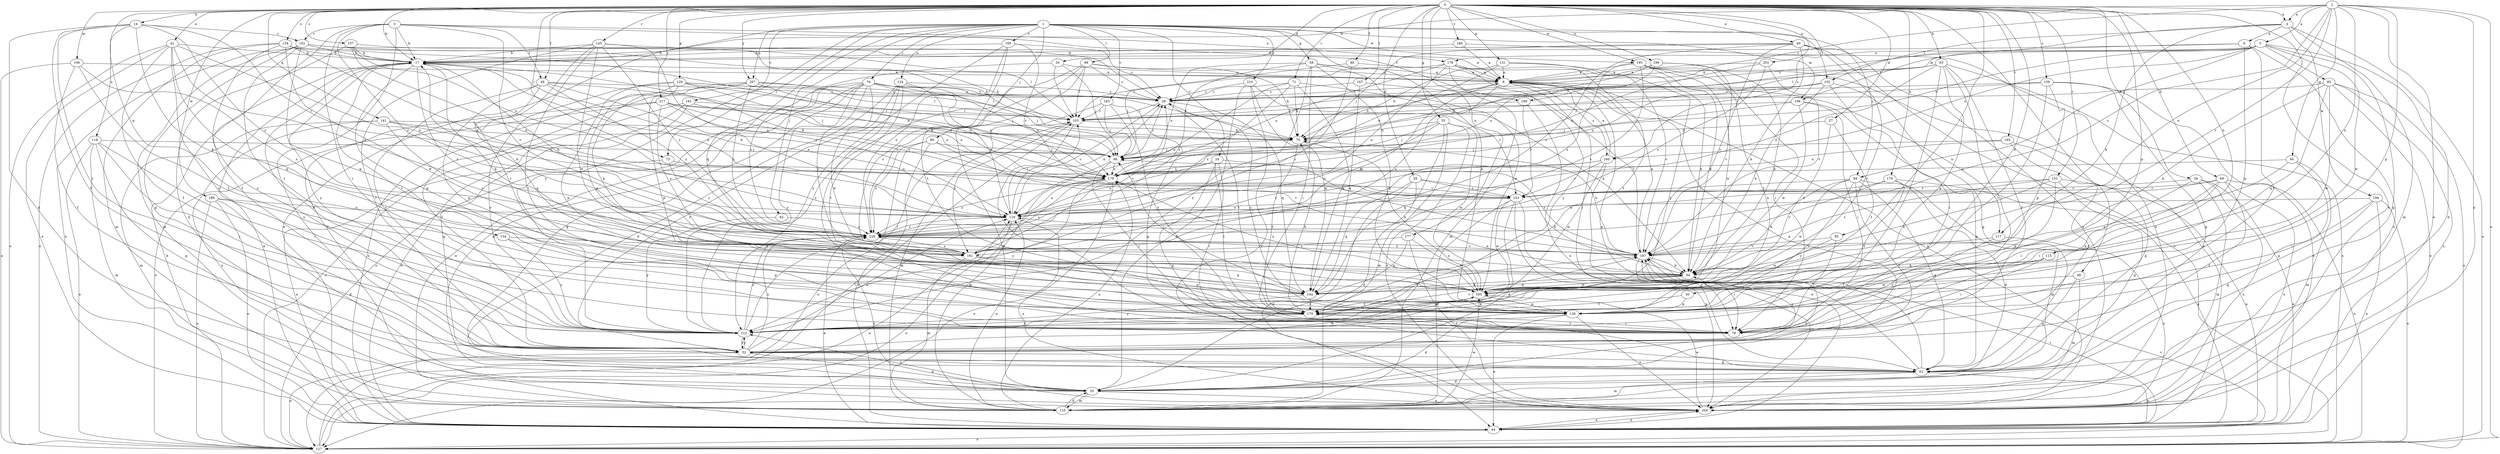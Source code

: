 strict digraph  {
0;
1;
2;
3;
4;
5;
6;
8;
14;
17;
24;
26;
27;
28;
29;
30;
34;
35;
40;
41;
44;
46;
48;
49;
52;
55;
58;
60;
61;
69;
70;
71;
73;
76;
78;
80;
82;
84;
85;
86;
93;
94;
95;
98;
102;
103;
106;
108;
110;
115;
117;
118;
119;
124;
127;
129;
131;
134;
136;
141;
144;
145;
151;
152;
153;
154;
157;
159;
160;
161;
165;
167;
169;
170;
174;
177;
178;
179;
180;
181;
183;
185;
187;
189;
193;
194;
195;
199;
201;
204;
207;
210;
212;
217;
220;
0 -> 4  [label=a];
0 -> 14  [label=b];
0 -> 17  [label=b];
0 -> 27  [label=d];
0 -> 28  [label=d];
0 -> 29  [label=d];
0 -> 30  [label=d];
0 -> 34  [label=d];
0 -> 40  [label=e];
0 -> 41  [label=e];
0 -> 46  [label=f];
0 -> 48  [label=f];
0 -> 49  [label=f];
0 -> 55  [label=g];
0 -> 69  [label=h];
0 -> 71  [label=i];
0 -> 73  [label=i];
0 -> 93  [label=k];
0 -> 95  [label=l];
0 -> 106  [label=m];
0 -> 115  [label=n];
0 -> 129  [label=p];
0 -> 131  [label=p];
0 -> 134  [label=p];
0 -> 136  [label=p];
0 -> 141  [label=q];
0 -> 145  [label=r];
0 -> 151  [label=r];
0 -> 154  [label=s];
0 -> 157  [label=s];
0 -> 159  [label=s];
0 -> 160  [label=s];
0 -> 165  [label=t];
0 -> 167  [label=t];
0 -> 174  [label=u];
0 -> 177  [label=u];
0 -> 180  [label=v];
0 -> 189  [label=w];
0 -> 193  [label=w];
0 -> 199  [label=x];
0 -> 201  [label=x];
0 -> 204  [label=x];
0 -> 207  [label=y];
0 -> 217  [label=z];
1 -> 24  [label=c];
1 -> 44  [label=e];
1 -> 58  [label=g];
1 -> 73  [label=i];
1 -> 76  [label=i];
1 -> 80  [label=j];
1 -> 82  [label=j];
1 -> 84  [label=j];
1 -> 98  [label=l];
1 -> 102  [label=l];
1 -> 108  [label=m];
1 -> 124  [label=o];
1 -> 136  [label=p];
1 -> 144  [label=q];
1 -> 181  [label=v];
1 -> 183  [label=v];
1 -> 185  [label=v];
1 -> 193  [label=w];
1 -> 207  [label=y];
1 -> 210  [label=y];
1 -> 212  [label=y];
2 -> 4  [label=a];
2 -> 5  [label=a];
2 -> 17  [label=b];
2 -> 26  [label=c];
2 -> 44  [label=e];
2 -> 60  [label=g];
2 -> 115  [label=n];
2 -> 117  [label=n];
2 -> 127  [label=o];
2 -> 136  [label=p];
2 -> 187  [label=v];
2 -> 204  [label=x];
2 -> 220  [label=z];
3 -> 17  [label=b];
3 -> 49  [label=f];
3 -> 52  [label=f];
3 -> 78  [label=i];
3 -> 152  [label=r];
3 -> 169  [label=t];
3 -> 178  [label=u];
3 -> 187  [label=v];
3 -> 204  [label=x];
3 -> 220  [label=z];
4 -> 6  [label=a];
4 -> 94  [label=k];
4 -> 102  [label=l];
4 -> 108  [label=m];
4 -> 110  [label=m];
4 -> 127  [label=o];
4 -> 194  [label=w];
5 -> 26  [label=c];
5 -> 35  [label=d];
5 -> 61  [label=g];
5 -> 70  [label=h];
5 -> 84  [label=j];
5 -> 85  [label=j];
5 -> 160  [label=s];
5 -> 169  [label=t];
5 -> 178  [label=u];
5 -> 195  [label=w];
6 -> 17  [label=b];
6 -> 78  [label=i];
6 -> 103  [label=l];
6 -> 136  [label=p];
6 -> 204  [label=x];
8 -> 26  [label=c];
8 -> 70  [label=h];
8 -> 78  [label=i];
8 -> 117  [label=n];
8 -> 160  [label=s];
8 -> 161  [label=s];
8 -> 204  [label=x];
14 -> 35  [label=d];
14 -> 52  [label=f];
14 -> 94  [label=k];
14 -> 118  [label=n];
14 -> 152  [label=r];
14 -> 153  [label=r];
14 -> 212  [label=y];
14 -> 220  [label=z];
17 -> 8  [label=a];
17 -> 44  [label=e];
17 -> 94  [label=k];
17 -> 119  [label=n];
17 -> 136  [label=p];
17 -> 161  [label=s];
17 -> 170  [label=t];
17 -> 212  [label=y];
24 -> 61  [label=g];
24 -> 78  [label=i];
24 -> 119  [label=n];
24 -> 170  [label=t];
24 -> 179  [label=u];
24 -> 187  [label=v];
26 -> 103  [label=l];
26 -> 119  [label=n];
26 -> 144  [label=q];
26 -> 170  [label=t];
27 -> 70  [label=h];
27 -> 94  [label=k];
27 -> 170  [label=t];
28 -> 35  [label=d];
28 -> 44  [label=e];
28 -> 94  [label=k];
28 -> 144  [label=q];
28 -> 153  [label=r];
29 -> 44  [label=e];
29 -> 78  [label=i];
29 -> 110  [label=m];
29 -> 153  [label=r];
29 -> 204  [label=x];
30 -> 136  [label=p];
30 -> 170  [label=t];
34 -> 8  [label=a];
34 -> 86  [label=j];
34 -> 103  [label=l];
34 -> 220  [label=z];
35 -> 8  [label=a];
35 -> 110  [label=m];
35 -> 204  [label=x];
35 -> 212  [label=y];
40 -> 17  [label=b];
40 -> 86  [label=j];
40 -> 94  [label=k];
40 -> 127  [label=o];
40 -> 170  [label=t];
40 -> 187  [label=v];
40 -> 204  [label=x];
40 -> 220  [label=z];
41 -> 17  [label=b];
41 -> 44  [label=e];
41 -> 52  [label=f];
41 -> 119  [label=n];
41 -> 127  [label=o];
41 -> 144  [label=q];
41 -> 212  [label=y];
41 -> 220  [label=z];
44 -> 127  [label=o];
44 -> 187  [label=v];
44 -> 204  [label=x];
46 -> 8  [label=a];
46 -> 86  [label=j];
46 -> 161  [label=s];
48 -> 61  [label=g];
48 -> 110  [label=m];
48 -> 195  [label=w];
49 -> 26  [label=c];
49 -> 86  [label=j];
49 -> 119  [label=n];
49 -> 136  [label=p];
49 -> 144  [label=q];
49 -> 212  [label=y];
49 -> 220  [label=z];
52 -> 17  [label=b];
52 -> 35  [label=d];
52 -> 61  [label=g];
52 -> 119  [label=n];
52 -> 127  [label=o];
52 -> 187  [label=v];
52 -> 195  [label=w];
52 -> 212  [label=y];
52 -> 220  [label=z];
55 -> 70  [label=h];
55 -> 86  [label=j];
55 -> 110  [label=m];
55 -> 144  [label=q];
55 -> 195  [label=w];
55 -> 204  [label=x];
55 -> 220  [label=z];
58 -> 8  [label=a];
58 -> 78  [label=i];
58 -> 136  [label=p];
58 -> 179  [label=u];
58 -> 195  [label=w];
58 -> 212  [label=y];
58 -> 220  [label=z];
60 -> 78  [label=i];
60 -> 110  [label=m];
60 -> 144  [label=q];
60 -> 179  [label=u];
61 -> 8  [label=a];
61 -> 35  [label=d];
61 -> 44  [label=e];
61 -> 110  [label=m];
61 -> 187  [label=v];
69 -> 52  [label=f];
69 -> 78  [label=i];
69 -> 119  [label=n];
69 -> 127  [label=o];
69 -> 136  [label=p];
69 -> 153  [label=r];
69 -> 204  [label=x];
70 -> 86  [label=j];
70 -> 170  [label=t];
71 -> 26  [label=c];
71 -> 70  [label=h];
71 -> 94  [label=k];
71 -> 119  [label=n];
71 -> 144  [label=q];
71 -> 220  [label=z];
73 -> 44  [label=e];
73 -> 179  [label=u];
73 -> 220  [label=z];
76 -> 26  [label=c];
76 -> 35  [label=d];
76 -> 44  [label=e];
76 -> 61  [label=g];
76 -> 70  [label=h];
76 -> 86  [label=j];
76 -> 127  [label=o];
76 -> 161  [label=s];
76 -> 179  [label=u];
76 -> 195  [label=w];
76 -> 212  [label=y];
78 -> 170  [label=t];
80 -> 44  [label=e];
80 -> 86  [label=j];
80 -> 127  [label=o];
80 -> 187  [label=v];
80 -> 220  [label=z];
82 -> 212  [label=y];
82 -> 220  [label=z];
84 -> 52  [label=f];
84 -> 61  [label=g];
84 -> 94  [label=k];
84 -> 110  [label=m];
84 -> 153  [label=r];
84 -> 195  [label=w];
84 -> 212  [label=y];
85 -> 26  [label=c];
85 -> 44  [label=e];
85 -> 94  [label=k];
85 -> 127  [label=o];
85 -> 144  [label=q];
85 -> 195  [label=w];
85 -> 204  [label=x];
86 -> 26  [label=c];
86 -> 78  [label=i];
86 -> 110  [label=m];
86 -> 179  [label=u];
93 -> 8  [label=a];
93 -> 52  [label=f];
93 -> 78  [label=i];
93 -> 103  [label=l];
93 -> 119  [label=n];
93 -> 127  [label=o];
93 -> 136  [label=p];
93 -> 170  [label=t];
94 -> 119  [label=n];
94 -> 144  [label=q];
94 -> 195  [label=w];
94 -> 220  [label=z];
95 -> 78  [label=i];
95 -> 187  [label=v];
95 -> 195  [label=w];
98 -> 8  [label=a];
98 -> 26  [label=c];
98 -> 70  [label=h];
98 -> 103  [label=l];
98 -> 161  [label=s];
98 -> 212  [label=y];
98 -> 220  [label=z];
102 -> 26  [label=c];
102 -> 61  [label=g];
102 -> 70  [label=h];
102 -> 78  [label=i];
102 -> 94  [label=k];
102 -> 179  [label=u];
103 -> 70  [label=h];
103 -> 78  [label=i];
103 -> 110  [label=m];
103 -> 161  [label=s];
106 -> 8  [label=a];
106 -> 52  [label=f];
106 -> 127  [label=o];
106 -> 161  [label=s];
106 -> 170  [label=t];
108 -> 61  [label=g];
108 -> 78  [label=i];
108 -> 86  [label=j];
108 -> 103  [label=l];
108 -> 195  [label=w];
110 -> 35  [label=d];
110 -> 119  [label=n];
110 -> 179  [label=u];
110 -> 195  [label=w];
115 -> 78  [label=i];
115 -> 94  [label=k];
115 -> 170  [label=t];
117 -> 187  [label=v];
117 -> 204  [label=x];
117 -> 212  [label=y];
118 -> 61  [label=g];
118 -> 78  [label=i];
118 -> 86  [label=j];
118 -> 110  [label=m];
118 -> 127  [label=o];
118 -> 212  [label=y];
119 -> 17  [label=b];
119 -> 26  [label=c];
119 -> 103  [label=l];
119 -> 127  [label=o];
119 -> 204  [label=x];
119 -> 220  [label=z];
124 -> 26  [label=c];
124 -> 35  [label=d];
124 -> 52  [label=f];
124 -> 78  [label=i];
124 -> 119  [label=n];
124 -> 170  [label=t];
124 -> 179  [label=u];
127 -> 17  [label=b];
127 -> 103  [label=l];
127 -> 119  [label=n];
127 -> 187  [label=v];
129 -> 26  [label=c];
129 -> 86  [label=j];
129 -> 94  [label=k];
129 -> 103  [label=l];
129 -> 136  [label=p];
129 -> 179  [label=u];
129 -> 195  [label=w];
129 -> 212  [label=y];
131 -> 8  [label=a];
131 -> 70  [label=h];
131 -> 94  [label=k];
131 -> 179  [label=u];
131 -> 212  [label=y];
134 -> 136  [label=p];
134 -> 161  [label=s];
134 -> 212  [label=y];
136 -> 26  [label=c];
136 -> 35  [label=d];
136 -> 44  [label=e];
136 -> 204  [label=x];
141 -> 70  [label=h];
141 -> 86  [label=j];
141 -> 110  [label=m];
141 -> 161  [label=s];
141 -> 179  [label=u];
141 -> 204  [label=x];
144 -> 86  [label=j];
144 -> 94  [label=k];
144 -> 170  [label=t];
144 -> 212  [label=y];
145 -> 17  [label=b];
145 -> 26  [label=c];
145 -> 52  [label=f];
145 -> 78  [label=i];
145 -> 119  [label=n];
145 -> 170  [label=t];
145 -> 195  [label=w];
145 -> 220  [label=z];
151 -> 44  [label=e];
151 -> 61  [label=g];
151 -> 94  [label=k];
151 -> 136  [label=p];
151 -> 153  [label=r];
151 -> 187  [label=v];
152 -> 17  [label=b];
152 -> 44  [label=e];
152 -> 61  [label=g];
152 -> 70  [label=h];
152 -> 103  [label=l];
152 -> 110  [label=m];
152 -> 144  [label=q];
152 -> 170  [label=t];
153 -> 17  [label=b];
153 -> 35  [label=d];
153 -> 61  [label=g];
153 -> 110  [label=m];
153 -> 119  [label=n];
153 -> 195  [label=w];
153 -> 204  [label=x];
154 -> 17  [label=b];
154 -> 70  [label=h];
154 -> 86  [label=j];
154 -> 110  [label=m];
154 -> 119  [label=n];
154 -> 127  [label=o];
154 -> 195  [label=w];
154 -> 212  [label=y];
157 -> 8  [label=a];
157 -> 17  [label=b];
157 -> 35  [label=d];
157 -> 119  [label=n];
157 -> 179  [label=u];
159 -> 26  [label=c];
159 -> 44  [label=e];
159 -> 61  [label=g];
159 -> 103  [label=l];
159 -> 136  [label=p];
159 -> 170  [label=t];
160 -> 8  [label=a];
160 -> 44  [label=e];
160 -> 153  [label=r];
160 -> 179  [label=u];
160 -> 195  [label=w];
160 -> 220  [label=z];
161 -> 8  [label=a];
161 -> 17  [label=b];
161 -> 26  [label=c];
161 -> 110  [label=m];
161 -> 136  [label=p];
161 -> 144  [label=q];
165 -> 52  [label=f];
165 -> 61  [label=g];
165 -> 86  [label=j];
165 -> 179  [label=u];
167 -> 26  [label=c];
167 -> 144  [label=q];
167 -> 187  [label=v];
169 -> 103  [label=l];
169 -> 153  [label=r];
169 -> 204  [label=x];
170 -> 70  [label=h];
170 -> 78  [label=i];
170 -> 187  [label=v];
170 -> 212  [label=y];
174 -> 35  [label=d];
174 -> 44  [label=e];
174 -> 153  [label=r];
174 -> 170  [label=t];
174 -> 187  [label=v];
177 -> 144  [label=q];
177 -> 161  [label=s];
177 -> 195  [label=w];
177 -> 204  [label=x];
178 -> 8  [label=a];
178 -> 103  [label=l];
178 -> 110  [label=m];
178 -> 119  [label=n];
178 -> 170  [label=t];
178 -> 179  [label=u];
178 -> 187  [label=v];
178 -> 212  [label=y];
179 -> 119  [label=n];
179 -> 127  [label=o];
179 -> 153  [label=r];
179 -> 161  [label=s];
179 -> 212  [label=y];
179 -> 220  [label=z];
180 -> 8  [label=a];
180 -> 17  [label=b];
180 -> 204  [label=x];
181 -> 44  [label=e];
181 -> 61  [label=g];
181 -> 103  [label=l];
181 -> 127  [label=o];
181 -> 179  [label=u];
183 -> 35  [label=d];
183 -> 61  [label=g];
183 -> 86  [label=j];
183 -> 103  [label=l];
183 -> 170  [label=t];
185 -> 17  [label=b];
185 -> 26  [label=c];
185 -> 153  [label=r];
185 -> 170  [label=t];
185 -> 212  [label=y];
185 -> 220  [label=z];
187 -> 8  [label=a];
187 -> 35  [label=d];
187 -> 70  [label=h];
187 -> 78  [label=i];
187 -> 86  [label=j];
187 -> 94  [label=k];
187 -> 220  [label=z];
189 -> 35  [label=d];
189 -> 44  [label=e];
189 -> 78  [label=i];
189 -> 119  [label=n];
189 -> 127  [label=o];
193 -> 8  [label=a];
193 -> 44  [label=e];
193 -> 78  [label=i];
193 -> 94  [label=k];
193 -> 161  [label=s];
193 -> 170  [label=t];
193 -> 195  [label=w];
193 -> 220  [label=z];
194 -> 44  [label=e];
194 -> 61  [label=g];
194 -> 119  [label=n];
194 -> 127  [label=o];
194 -> 136  [label=p];
195 -> 70  [label=h];
195 -> 136  [label=p];
195 -> 170  [label=t];
195 -> 179  [label=u];
199 -> 8  [label=a];
199 -> 86  [label=j];
199 -> 94  [label=k];
199 -> 179  [label=u];
199 -> 187  [label=v];
201 -> 8  [label=a];
201 -> 179  [label=u];
201 -> 187  [label=v];
201 -> 220  [label=z];
204 -> 44  [label=e];
204 -> 195  [label=w];
204 -> 220  [label=z];
207 -> 26  [label=c];
207 -> 44  [label=e];
207 -> 52  [label=f];
207 -> 103  [label=l];
207 -> 136  [label=p];
207 -> 179  [label=u];
207 -> 220  [label=z];
210 -> 26  [label=c];
210 -> 35  [label=d];
210 -> 144  [label=q];
210 -> 153  [label=r];
210 -> 204  [label=x];
212 -> 52  [label=f];
212 -> 94  [label=k];
212 -> 103  [label=l];
212 -> 187  [label=v];
212 -> 220  [label=z];
217 -> 52  [label=f];
217 -> 70  [label=h];
217 -> 103  [label=l];
217 -> 127  [label=o];
217 -> 153  [label=r];
217 -> 161  [label=s];
217 -> 179  [label=u];
220 -> 17  [label=b];
220 -> 44  [label=e];
220 -> 161  [label=s];
220 -> 187  [label=v];
}
